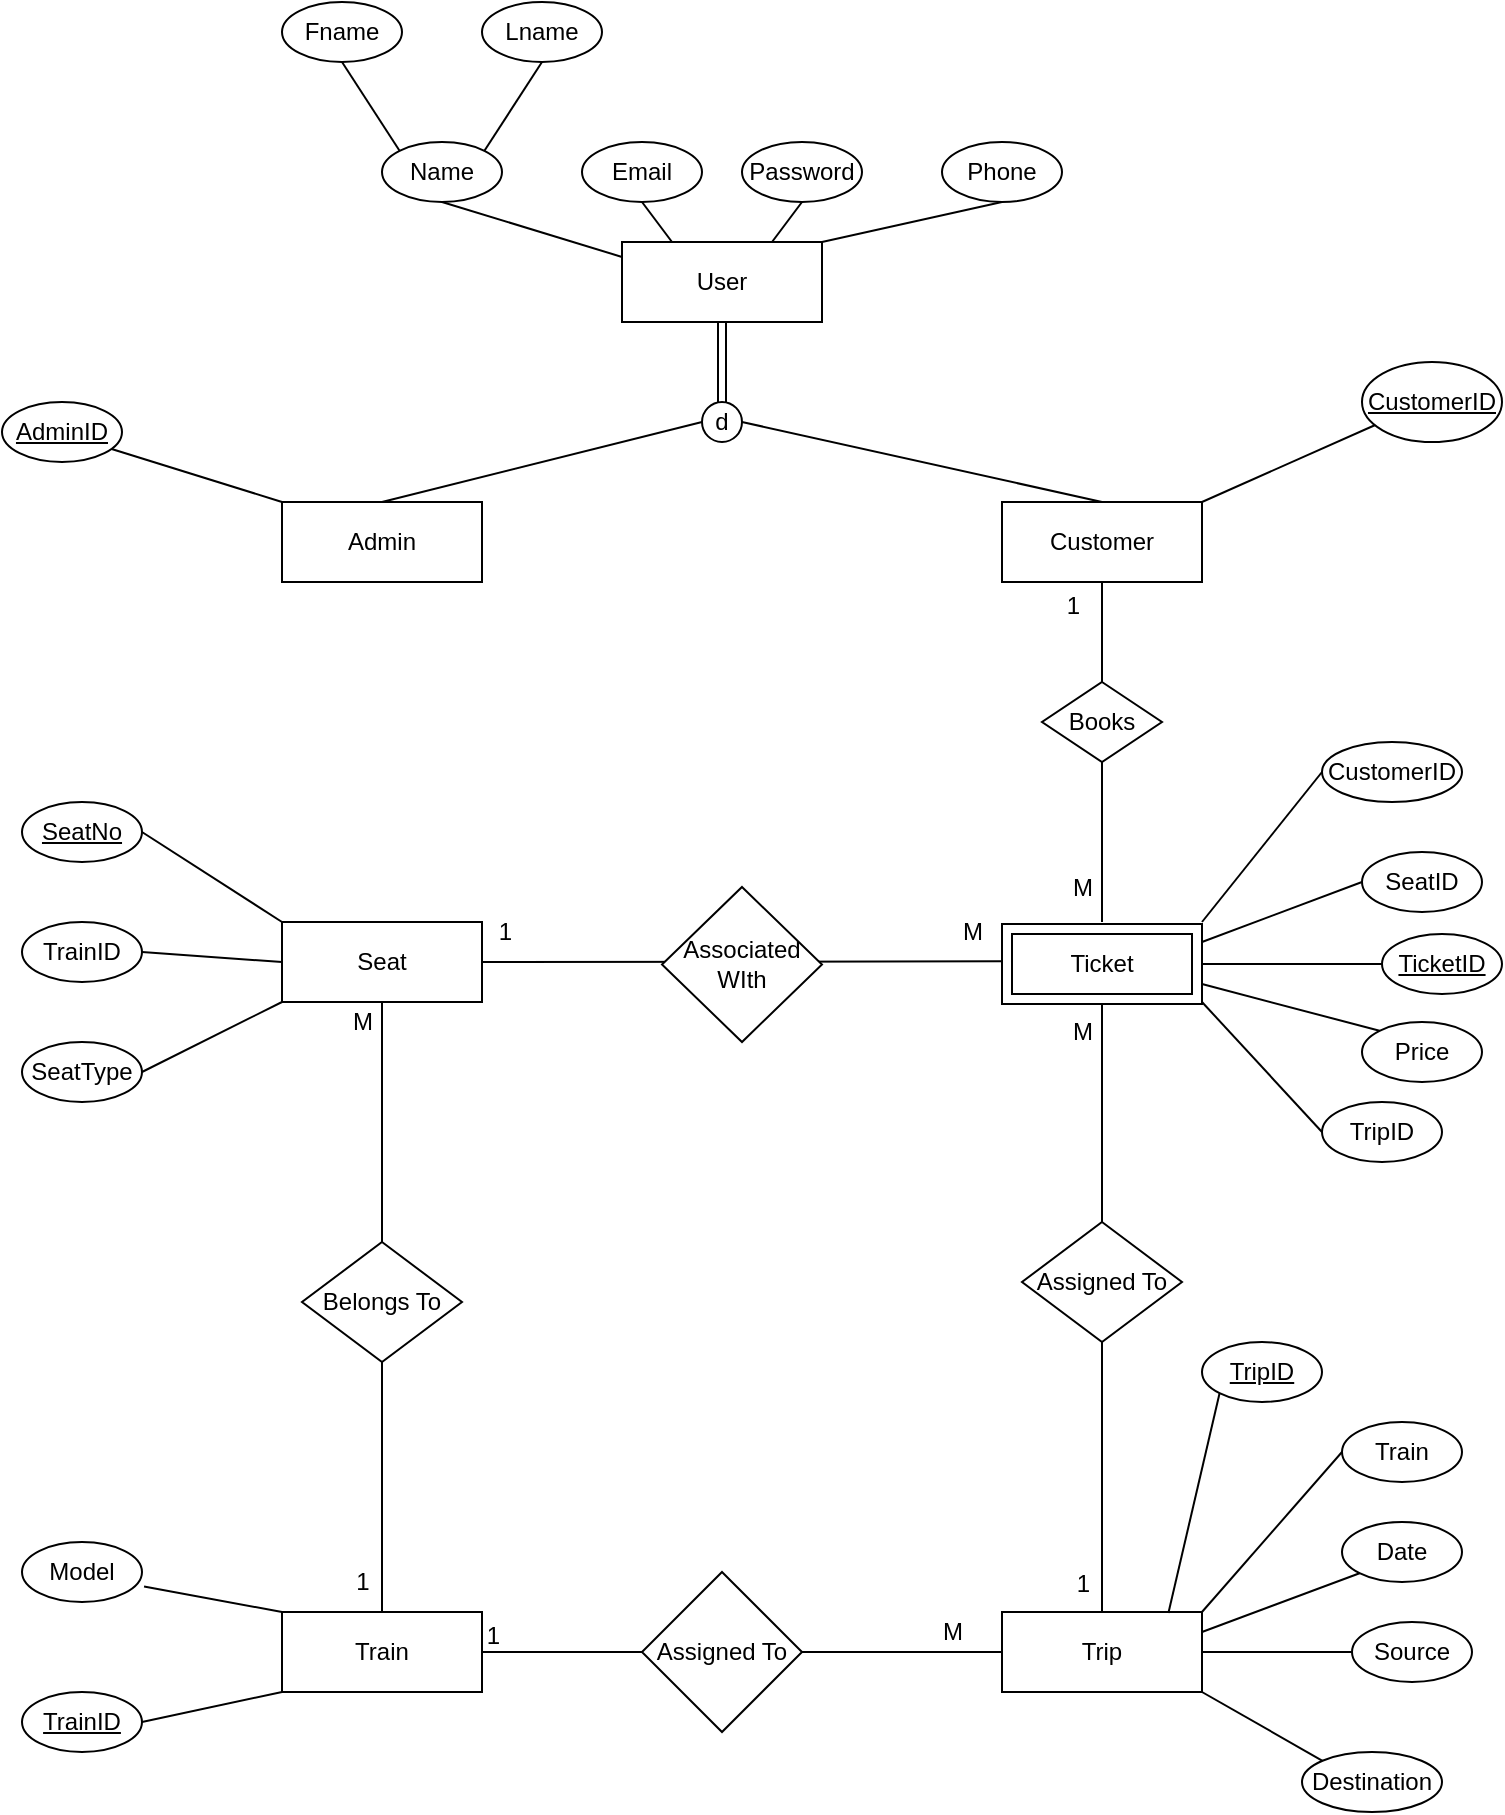 <mxfile version="21.3.2" type="device">
  <diagram id="R2lEEEUBdFMjLlhIrx00" name="Page-1">
    <mxGraphModel dx="1499" dy="679" grid="1" gridSize="10" guides="1" tooltips="1" connect="1" arrows="1" fold="1" page="1" pageScale="1" pageWidth="850" pageHeight="1100" math="0" shadow="0" extFonts="Permanent Marker^https://fonts.googleapis.com/css?family=Permanent+Marker">
      <root>
        <mxCell id="0" />
        <mxCell id="1" parent="0" />
        <mxCell id="S_TLuqgDTXEEFybJ3QDy-1" value="User" style="whiteSpace=wrap;html=1;align=center;" parent="1" vertex="1">
          <mxGeometry x="470" y="230" width="100" height="40" as="geometry" />
        </mxCell>
        <mxCell id="S_TLuqgDTXEEFybJ3QDy-2" value="Admin" style="whiteSpace=wrap;html=1;align=center;" parent="1" vertex="1">
          <mxGeometry x="300" y="360" width="100" height="40" as="geometry" />
        </mxCell>
        <mxCell id="S_TLuqgDTXEEFybJ3QDy-4" value="Customer" style="whiteSpace=wrap;html=1;align=center;" parent="1" vertex="1">
          <mxGeometry x="660" y="360" width="100" height="40" as="geometry" />
        </mxCell>
        <mxCell id="S_TLuqgDTXEEFybJ3QDy-7" value="" style="shape=link;html=1;rounded=0;exitX=0.5;exitY=1;exitDx=0;exitDy=0;" parent="1" source="S_TLuqgDTXEEFybJ3QDy-1" edge="1">
          <mxGeometry relative="1" as="geometry">
            <mxPoint x="510" y="310" as="sourcePoint" />
            <mxPoint x="520" y="310" as="targetPoint" />
          </mxGeometry>
        </mxCell>
        <mxCell id="S_TLuqgDTXEEFybJ3QDy-8" value="" style="resizable=0;html=1;whiteSpace=wrap;align=right;verticalAlign=bottom;" parent="S_TLuqgDTXEEFybJ3QDy-7" connectable="0" vertex="1">
          <mxGeometry x="1" relative="1" as="geometry" />
        </mxCell>
        <mxCell id="1GjXLrG3ZuYTbCbOP0cH-1" value="d" style="ellipse;whiteSpace=wrap;html=1;" parent="1" vertex="1">
          <mxGeometry x="510" y="310" width="20" height="20" as="geometry" />
        </mxCell>
        <mxCell id="1GjXLrG3ZuYTbCbOP0cH-2" value="" style="endArrow=none;html=1;rounded=0;exitX=0.5;exitY=0;exitDx=0;exitDy=0;" parent="1" source="S_TLuqgDTXEEFybJ3QDy-2" edge="1">
          <mxGeometry width="50" height="50" relative="1" as="geometry">
            <mxPoint x="460" y="370" as="sourcePoint" />
            <mxPoint x="510" y="320" as="targetPoint" />
          </mxGeometry>
        </mxCell>
        <mxCell id="1GjXLrG3ZuYTbCbOP0cH-4" value="" style="endArrow=none;html=1;rounded=0;entryX=1;entryY=0.5;entryDx=0;entryDy=0;exitX=0.5;exitY=0;exitDx=0;exitDy=0;" parent="1" source="S_TLuqgDTXEEFybJ3QDy-4" target="1GjXLrG3ZuYTbCbOP0cH-1" edge="1">
          <mxGeometry width="50" height="50" relative="1" as="geometry">
            <mxPoint x="550" y="400" as="sourcePoint" />
            <mxPoint x="600" y="350" as="targetPoint" />
          </mxGeometry>
        </mxCell>
        <mxCell id="1GjXLrG3ZuYTbCbOP0cH-5" value="Name" style="ellipse;whiteSpace=wrap;html=1;" parent="1" vertex="1">
          <mxGeometry x="350" y="180" width="60" height="30" as="geometry" />
        </mxCell>
        <mxCell id="1GjXLrG3ZuYTbCbOP0cH-6" value="Email" style="ellipse;whiteSpace=wrap;html=1;" parent="1" vertex="1">
          <mxGeometry x="450" y="180" width="60" height="30" as="geometry" />
        </mxCell>
        <mxCell id="1GjXLrG3ZuYTbCbOP0cH-7" value="Password" style="ellipse;whiteSpace=wrap;html=1;" parent="1" vertex="1">
          <mxGeometry x="530" y="180" width="60" height="30" as="geometry" />
        </mxCell>
        <mxCell id="1GjXLrG3ZuYTbCbOP0cH-8" value="Fname" style="ellipse;whiteSpace=wrap;html=1;" parent="1" vertex="1">
          <mxGeometry x="300" y="110" width="60" height="30" as="geometry" />
        </mxCell>
        <mxCell id="1GjXLrG3ZuYTbCbOP0cH-10" value="" style="endArrow=none;html=1;rounded=0;entryX=0.5;entryY=1;entryDx=0;entryDy=0;exitX=0;exitY=0;exitDx=0;exitDy=0;" parent="1" source="1GjXLrG3ZuYTbCbOP0cH-5" target="1GjXLrG3ZuYTbCbOP0cH-8" edge="1">
          <mxGeometry width="50" height="50" relative="1" as="geometry">
            <mxPoint x="310" y="200" as="sourcePoint" />
            <mxPoint x="360" y="150" as="targetPoint" />
          </mxGeometry>
        </mxCell>
        <mxCell id="1GjXLrG3ZuYTbCbOP0cH-11" value="Lname" style="ellipse;whiteSpace=wrap;html=1;" parent="1" vertex="1">
          <mxGeometry x="400" y="110" width="60" height="30" as="geometry" />
        </mxCell>
        <mxCell id="1GjXLrG3ZuYTbCbOP0cH-12" value="" style="endArrow=none;html=1;rounded=0;entryX=0.5;entryY=1;entryDx=0;entryDy=0;exitX=1;exitY=0;exitDx=0;exitDy=0;" parent="1" source="1GjXLrG3ZuYTbCbOP0cH-5" target="1GjXLrG3ZuYTbCbOP0cH-11" edge="1">
          <mxGeometry width="50" height="50" relative="1" as="geometry">
            <mxPoint x="494" y="184" as="sourcePoint" />
            <mxPoint x="495" y="150" as="targetPoint" />
          </mxGeometry>
        </mxCell>
        <mxCell id="1GjXLrG3ZuYTbCbOP0cH-13" value="" style="endArrow=none;html=1;rounded=0;entryX=0.5;entryY=1;entryDx=0;entryDy=0;exitX=0.004;exitY=0.19;exitDx=0;exitDy=0;exitPerimeter=0;" parent="1" source="S_TLuqgDTXEEFybJ3QDy-1" target="1GjXLrG3ZuYTbCbOP0cH-5" edge="1">
          <mxGeometry width="50" height="50" relative="1" as="geometry">
            <mxPoint x="380" y="290" as="sourcePoint" />
            <mxPoint x="430" y="240" as="targetPoint" />
          </mxGeometry>
        </mxCell>
        <mxCell id="1GjXLrG3ZuYTbCbOP0cH-14" value="" style="endArrow=none;html=1;rounded=0;entryX=0.5;entryY=1;entryDx=0;entryDy=0;exitX=0.25;exitY=0;exitDx=0;exitDy=0;" parent="1" source="S_TLuqgDTXEEFybJ3QDy-1" target="1GjXLrG3ZuYTbCbOP0cH-6" edge="1">
          <mxGeometry width="50" height="50" relative="1" as="geometry">
            <mxPoint x="510" y="260" as="sourcePoint" />
            <mxPoint x="560" y="210" as="targetPoint" />
          </mxGeometry>
        </mxCell>
        <mxCell id="1GjXLrG3ZuYTbCbOP0cH-16" value="" style="endArrow=none;html=1;rounded=0;entryX=0.5;entryY=1;entryDx=0;entryDy=0;exitX=0.75;exitY=0;exitDx=0;exitDy=0;" parent="1" source="S_TLuqgDTXEEFybJ3QDy-1" target="1GjXLrG3ZuYTbCbOP0cH-7" edge="1">
          <mxGeometry width="50" height="50" relative="1" as="geometry">
            <mxPoint x="670" y="280" as="sourcePoint" />
            <mxPoint x="720" y="230" as="targetPoint" />
          </mxGeometry>
        </mxCell>
        <mxCell id="hJ7zthsnXFYYwpF40C21-1" value="Train" style="whiteSpace=wrap;html=1;align=center;" parent="1" vertex="1">
          <mxGeometry x="300" y="915" width="100" height="40" as="geometry" />
        </mxCell>
        <mxCell id="hJ7zthsnXFYYwpF40C21-2" value="Trip" style="whiteSpace=wrap;html=1;align=center;" parent="1" vertex="1">
          <mxGeometry x="660" y="915" width="100" height="40" as="geometry" />
        </mxCell>
        <mxCell id="hJ7zthsnXFYYwpF40C21-4" value="" style="endArrow=none;html=1;rounded=0;entryX=0.5;entryY=1;entryDx=0;entryDy=0;exitX=0.004;exitY=0.19;exitDx=0;exitDy=0;exitPerimeter=0;" parent="1" edge="1">
          <mxGeometry width="50" height="50" relative="1" as="geometry">
            <mxPoint x="300" y="360" as="sourcePoint" />
            <mxPoint x="210" y="332" as="targetPoint" />
          </mxGeometry>
        </mxCell>
        <mxCell id="hJ7zthsnXFYYwpF40C21-6" value="" style="endArrow=none;html=1;rounded=0;entryX=0.5;entryY=1;entryDx=0;entryDy=0;" parent="1" edge="1">
          <mxGeometry width="50" height="50" relative="1" as="geometry">
            <mxPoint x="850" y="320" as="sourcePoint" />
            <mxPoint x="760" y="360" as="targetPoint" />
          </mxGeometry>
        </mxCell>
        <mxCell id="hJ7zthsnXFYYwpF40C21-8" value="&lt;u&gt;AdminID&lt;/u&gt;" style="ellipse;whiteSpace=wrap;html=1;" parent="1" vertex="1">
          <mxGeometry x="160" y="310" width="60" height="30" as="geometry" />
        </mxCell>
        <mxCell id="hJ7zthsnXFYYwpF40C21-9" value="&lt;u&gt;CustomerID&lt;/u&gt;" style="ellipse;whiteSpace=wrap;html=1;" parent="1" vertex="1">
          <mxGeometry x="840" y="290" width="70" height="40" as="geometry" />
        </mxCell>
        <mxCell id="hJ7zthsnXFYYwpF40C21-11" value="" style="endArrow=none;html=1;rounded=0;exitX=0;exitY=0;exitDx=0;exitDy=0;entryX=1.017;entryY=0.742;entryDx=0;entryDy=0;entryPerimeter=0;" parent="1" source="hJ7zthsnXFYYwpF40C21-1" target="hJ7zthsnXFYYwpF40C21-13" edge="1">
          <mxGeometry width="50" height="50" relative="1" as="geometry">
            <mxPoint x="310" y="915" as="sourcePoint" />
            <mxPoint x="260.48" y="895" as="targetPoint" />
            <Array as="points" />
          </mxGeometry>
        </mxCell>
        <mxCell id="hJ7zthsnXFYYwpF40C21-12" value="" style="endArrow=none;html=1;rounded=0;entryX=0;entryY=1;entryDx=0;entryDy=0;exitX=1;exitY=0.5;exitDx=0;exitDy=0;" parent="1" source="hJ7zthsnXFYYwpF40C21-14" target="hJ7zthsnXFYYwpF40C21-1" edge="1">
          <mxGeometry width="50" height="50" relative="1" as="geometry">
            <mxPoint x="260.48" y="965" as="sourcePoint" />
            <mxPoint x="300" y="955" as="targetPoint" />
          </mxGeometry>
        </mxCell>
        <mxCell id="hJ7zthsnXFYYwpF40C21-13" value="Model" style="ellipse;whiteSpace=wrap;html=1;" parent="1" vertex="1">
          <mxGeometry x="170" y="880" width="60" height="30" as="geometry" />
        </mxCell>
        <mxCell id="hJ7zthsnXFYYwpF40C21-14" value="&lt;u&gt;TrainID&lt;/u&gt;" style="ellipse;whiteSpace=wrap;html=1;" parent="1" vertex="1">
          <mxGeometry x="170" y="955" width="60" height="30" as="geometry" />
        </mxCell>
        <mxCell id="hJ7zthsnXFYYwpF40C21-15" value="Seat" style="whiteSpace=wrap;html=1;align=center;" parent="1" vertex="1">
          <mxGeometry x="300" y="570" width="100" height="40" as="geometry" />
        </mxCell>
        <mxCell id="hJ7zthsnXFYYwpF40C21-18" value="CustomerID" style="ellipse;whiteSpace=wrap;html=1;" parent="1" vertex="1">
          <mxGeometry x="820" y="480" width="70" height="30" as="geometry" />
        </mxCell>
        <mxCell id="hJ7zthsnXFYYwpF40C21-19" value="SeatID" style="ellipse;whiteSpace=wrap;html=1;" parent="1" vertex="1">
          <mxGeometry x="840" y="535" width="60" height="30" as="geometry" />
        </mxCell>
        <mxCell id="hJ7zthsnXFYYwpF40C21-20" value="TripID" style="ellipse;whiteSpace=wrap;html=1;" parent="1" vertex="1">
          <mxGeometry x="820" y="660" width="60" height="30" as="geometry" />
        </mxCell>
        <mxCell id="hJ7zthsnXFYYwpF40C21-22" value="" style="endArrow=none;html=1;rounded=0;entryX=1;entryY=0;entryDx=0;entryDy=0;exitX=0;exitY=0.5;exitDx=0;exitDy=0;" parent="1" source="hJ7zthsnXFYYwpF40C21-18" edge="1">
          <mxGeometry width="50" height="50" relative="1" as="geometry">
            <mxPoint x="850" y="598" as="sourcePoint" />
            <mxPoint x="760.0" y="570" as="targetPoint" />
          </mxGeometry>
        </mxCell>
        <mxCell id="hJ7zthsnXFYYwpF40C21-24" value="&lt;u&gt;SeatNo&lt;/u&gt;" style="ellipse;whiteSpace=wrap;html=1;" parent="1" vertex="1">
          <mxGeometry x="170" y="510" width="60" height="30" as="geometry" />
        </mxCell>
        <mxCell id="hJ7zthsnXFYYwpF40C21-26" value="" style="endArrow=none;html=1;rounded=0;exitX=1;exitY=0.25;exitDx=0;exitDy=0;entryX=0;entryY=0.5;entryDx=0;entryDy=0;" parent="1" target="hJ7zthsnXFYYwpF40C21-19" edge="1">
          <mxGeometry width="50" height="50" relative="1" as="geometry">
            <mxPoint x="760.0" y="580" as="sourcePoint" />
            <mxPoint x="850" y="590" as="targetPoint" />
          </mxGeometry>
        </mxCell>
        <mxCell id="hJ7zthsnXFYYwpF40C21-27" value="" style="endArrow=none;html=1;rounded=0;exitX=0;exitY=0.5;exitDx=0;exitDy=0;entryX=1;entryY=1;entryDx=0;entryDy=0;" parent="1" source="hJ7zthsnXFYYwpF40C21-20" edge="1">
          <mxGeometry width="50" height="50" relative="1" as="geometry">
            <mxPoint x="820" y="670" as="sourcePoint" />
            <mxPoint x="760.0" y="610" as="targetPoint" />
          </mxGeometry>
        </mxCell>
        <mxCell id="hJ7zthsnXFYYwpF40C21-28" value="TrainID" style="ellipse;whiteSpace=wrap;html=1;" parent="1" vertex="1">
          <mxGeometry x="170" y="570" width="60" height="30" as="geometry" />
        </mxCell>
        <mxCell id="hJ7zthsnXFYYwpF40C21-29" value=" SeatType" style="ellipse;whiteSpace=wrap;html=1;" parent="1" vertex="1">
          <mxGeometry x="170" y="630" width="60" height="30" as="geometry" />
        </mxCell>
        <mxCell id="hJ7zthsnXFYYwpF40C21-30" value="" style="endArrow=none;html=1;rounded=0;exitX=0;exitY=0;exitDx=0;exitDy=0;entryX=1;entryY=0.5;entryDx=0;entryDy=0;" parent="1" source="hJ7zthsnXFYYwpF40C21-15" target="hJ7zthsnXFYYwpF40C21-24" edge="1">
          <mxGeometry width="50" height="50" relative="1" as="geometry">
            <mxPoint x="310" y="480" as="sourcePoint" />
            <mxPoint x="260" y="440" as="targetPoint" />
          </mxGeometry>
        </mxCell>
        <mxCell id="hJ7zthsnXFYYwpF40C21-32" value="" style="endArrow=none;html=1;rounded=0;exitX=0;exitY=0.5;exitDx=0;exitDy=0;entryX=1;entryY=0.5;entryDx=0;entryDy=0;" parent="1" source="hJ7zthsnXFYYwpF40C21-15" target="hJ7zthsnXFYYwpF40C21-28" edge="1">
          <mxGeometry width="50" height="50" relative="1" as="geometry">
            <mxPoint x="310" y="500" as="sourcePoint" />
            <mxPoint x="259" y="500" as="targetPoint" />
          </mxGeometry>
        </mxCell>
        <mxCell id="hJ7zthsnXFYYwpF40C21-33" value="" style="endArrow=none;html=1;rounded=0;exitX=0;exitY=1;exitDx=0;exitDy=0;entryX=1;entryY=0.5;entryDx=0;entryDy=0;" parent="1" source="hJ7zthsnXFYYwpF40C21-15" target="hJ7zthsnXFYYwpF40C21-29" edge="1">
          <mxGeometry width="50" height="50" relative="1" as="geometry">
            <mxPoint x="320" y="510" as="sourcePoint" />
            <mxPoint x="269" y="510" as="targetPoint" />
          </mxGeometry>
        </mxCell>
        <mxCell id="hJ7zthsnXFYYwpF40C21-35" value="Phone" style="ellipse;whiteSpace=wrap;html=1;" parent="1" vertex="1">
          <mxGeometry x="630" y="180" width="60" height="30" as="geometry" />
        </mxCell>
        <mxCell id="hJ7zthsnXFYYwpF40C21-36" value="" style="endArrow=none;html=1;rounded=0;entryX=0.5;entryY=1;entryDx=0;entryDy=0;exitX=1;exitY=0;exitDx=0;exitDy=0;" parent="1" source="S_TLuqgDTXEEFybJ3QDy-1" target="hJ7zthsnXFYYwpF40C21-35" edge="1">
          <mxGeometry width="50" height="50" relative="1" as="geometry">
            <mxPoint x="555" y="240" as="sourcePoint" />
            <mxPoint x="570" y="220" as="targetPoint" />
          </mxGeometry>
        </mxCell>
        <mxCell id="hJ7zthsnXFYYwpF40C21-38" value="&lt;u&gt;TripID&lt;/u&gt;" style="ellipse;whiteSpace=wrap;html=1;" parent="1" vertex="1">
          <mxGeometry x="760" y="780" width="60" height="30" as="geometry" />
        </mxCell>
        <mxCell id="hJ7zthsnXFYYwpF40C21-39" value="Train" style="ellipse;whiteSpace=wrap;html=1;" parent="1" vertex="1">
          <mxGeometry x="830" y="820" width="60" height="30" as="geometry" />
        </mxCell>
        <mxCell id="hJ7zthsnXFYYwpF40C21-40" value="Date" style="ellipse;whiteSpace=wrap;html=1;" parent="1" vertex="1">
          <mxGeometry x="830" y="870" width="60" height="30" as="geometry" />
        </mxCell>
        <mxCell id="hJ7zthsnXFYYwpF40C21-41" value="Source" style="ellipse;whiteSpace=wrap;html=1;" parent="1" vertex="1">
          <mxGeometry x="835" y="920" width="60" height="30" as="geometry" />
        </mxCell>
        <mxCell id="hJ7zthsnXFYYwpF40C21-42" value="Destination" style="ellipse;whiteSpace=wrap;html=1;" parent="1" vertex="1">
          <mxGeometry x="810" y="985" width="70" height="30" as="geometry" />
        </mxCell>
        <mxCell id="hJ7zthsnXFYYwpF40C21-45" value="" style="endArrow=none;html=1;rounded=0;entryX=0;entryY=1;entryDx=0;entryDy=0;exitX=0.932;exitY=0.013;exitDx=0;exitDy=0;exitPerimeter=0;" parent="1" target="hJ7zthsnXFYYwpF40C21-38" edge="1">
          <mxGeometry width="50" height="50" relative="1" as="geometry">
            <mxPoint x="743.2" y="915.52" as="sourcePoint" />
            <mxPoint x="700" y="870" as="targetPoint" />
          </mxGeometry>
        </mxCell>
        <mxCell id="hJ7zthsnXFYYwpF40C21-47" value="" style="endArrow=none;html=1;rounded=0;entryX=0;entryY=0.5;entryDx=0;entryDy=0;exitX=1;exitY=0;exitDx=0;exitDy=0;" parent="1" source="hJ7zthsnXFYYwpF40C21-2" target="hJ7zthsnXFYYwpF40C21-39" edge="1">
          <mxGeometry width="50" height="50" relative="1" as="geometry">
            <mxPoint x="759.4" y="918.44" as="sourcePoint" />
            <mxPoint x="810" y="820" as="targetPoint" />
          </mxGeometry>
        </mxCell>
        <mxCell id="hJ7zthsnXFYYwpF40C21-48" value="" style="endArrow=none;html=1;rounded=0;entryX=0;entryY=1;entryDx=0;entryDy=0;exitX=1;exitY=0.25;exitDx=0;exitDy=0;" parent="1" source="hJ7zthsnXFYYwpF40C21-2" target="hJ7zthsnXFYYwpF40C21-40" edge="1">
          <mxGeometry width="50" height="50" relative="1" as="geometry">
            <mxPoint x="759.7" y="931.52" as="sourcePoint" />
            <mxPoint x="820" y="830" as="targetPoint" />
          </mxGeometry>
        </mxCell>
        <mxCell id="hJ7zthsnXFYYwpF40C21-49" value="" style="endArrow=none;html=1;rounded=0;entryX=0;entryY=0.5;entryDx=0;entryDy=0;exitX=1;exitY=0.5;exitDx=0;exitDy=0;" parent="1" source="hJ7zthsnXFYYwpF40C21-2" target="hJ7zthsnXFYYwpF40C21-41" edge="1">
          <mxGeometry width="50" height="50" relative="1" as="geometry">
            <mxPoint x="760.1" y="942.44" as="sourcePoint" />
            <mxPoint x="830" y="840" as="targetPoint" />
          </mxGeometry>
        </mxCell>
        <mxCell id="hJ7zthsnXFYYwpF40C21-50" value="" style="endArrow=none;html=1;rounded=0;exitX=1;exitY=1;exitDx=0;exitDy=0;entryX=0;entryY=0;entryDx=0;entryDy=0;" parent="1" source="hJ7zthsnXFYYwpF40C21-2" target="hJ7zthsnXFYYwpF40C21-42" edge="1">
          <mxGeometry width="50" height="50" relative="1" as="geometry">
            <mxPoint x="760.5" y="948.6" as="sourcePoint" />
            <mxPoint x="830" y="970" as="targetPoint" />
          </mxGeometry>
        </mxCell>
        <mxCell id="hJ7zthsnXFYYwpF40C21-57" value="" style="endArrow=none;html=1;rounded=0;entryX=0.5;entryY=1;entryDx=0;entryDy=0;exitX=0.5;exitY=0;exitDx=0;exitDy=0;" parent="1" target="S_TLuqgDTXEEFybJ3QDy-4" edge="1">
          <mxGeometry relative="1" as="geometry">
            <mxPoint x="710.0" y="570" as="sourcePoint" />
            <mxPoint x="680" y="470" as="targetPoint" />
          </mxGeometry>
        </mxCell>
        <mxCell id="hJ7zthsnXFYYwpF40C21-58" value="1" style="resizable=0;html=1;whiteSpace=wrap;align=right;verticalAlign=bottom;" parent="hJ7zthsnXFYYwpF40C21-57" connectable="0" vertex="1">
          <mxGeometry x="1" relative="1" as="geometry">
            <mxPoint x="-10" y="20" as="offset" />
          </mxGeometry>
        </mxCell>
        <mxCell id="hJ7zthsnXFYYwpF40C21-59" value="M" style="text;html=1;align=center;verticalAlign=middle;resizable=0;points=[];autosize=1;strokeColor=none;fillColor=none;" parent="1" vertex="1">
          <mxGeometry x="685" y="538" width="30" height="30" as="geometry" />
        </mxCell>
        <mxCell id="hJ7zthsnXFYYwpF40C21-61" value="" style="endArrow=none;html=1;rounded=0;entryX=0.5;entryY=0;entryDx=0;entryDy=0;exitX=0.5;exitY=1;exitDx=0;exitDy=0;" parent="1" target="hJ7zthsnXFYYwpF40C21-2" edge="1">
          <mxGeometry relative="1" as="geometry">
            <mxPoint x="710.0" y="610" as="sourcePoint" />
            <mxPoint x="650" y="700" as="targetPoint" />
            <Array as="points">
              <mxPoint x="710" y="680" />
            </Array>
          </mxGeometry>
        </mxCell>
        <mxCell id="hJ7zthsnXFYYwpF40C21-62" value="1" style="resizable=0;html=1;whiteSpace=wrap;align=right;verticalAlign=bottom;" parent="hJ7zthsnXFYYwpF40C21-61" connectable="0" vertex="1">
          <mxGeometry x="1" relative="1" as="geometry">
            <mxPoint x="-5" y="-6" as="offset" />
          </mxGeometry>
        </mxCell>
        <mxCell id="hJ7zthsnXFYYwpF40C21-64" value="M" style="text;html=1;align=center;verticalAlign=middle;resizable=0;points=[];autosize=1;strokeColor=none;fillColor=none;" parent="1" vertex="1">
          <mxGeometry x="685" y="610" width="30" height="30" as="geometry" />
        </mxCell>
        <mxCell id="hJ7zthsnXFYYwpF40C21-73" value="M" style="text;html=1;align=center;verticalAlign=middle;resizable=0;points=[];autosize=1;strokeColor=none;fillColor=none;" parent="1" vertex="1">
          <mxGeometry x="620" y="910" width="30" height="30" as="geometry" />
        </mxCell>
        <mxCell id="hJ7zthsnXFYYwpF40C21-75" value="Assigned To" style="shape=rhombus;perimeter=rhombusPerimeter;whiteSpace=wrap;html=1;align=center;" parent="1" vertex="1">
          <mxGeometry x="670" y="720" width="80" height="60" as="geometry" />
        </mxCell>
        <mxCell id="hJ7zthsnXFYYwpF40C21-77" value="Books" style="shape=rhombus;perimeter=rhombusPerimeter;whiteSpace=wrap;html=1;align=center;" parent="1" vertex="1">
          <mxGeometry x="680" y="450" width="60" height="40" as="geometry" />
        </mxCell>
        <mxCell id="hJ7zthsnXFYYwpF40C21-80" value="" style="endArrow=none;html=1;rounded=0;entryX=1;entryY=0.5;entryDx=0;entryDy=0;exitX=0;exitY=0.5;exitDx=0;exitDy=0;" parent="1" source="hJ7zthsnXFYYwpF40C21-2" target="hJ7zthsnXFYYwpF40C21-1" edge="1">
          <mxGeometry relative="1" as="geometry">
            <mxPoint x="520" y="900" as="sourcePoint" />
            <mxPoint x="680" y="900" as="targetPoint" />
          </mxGeometry>
        </mxCell>
        <mxCell id="hJ7zthsnXFYYwpF40C21-81" value="1" style="resizable=0;html=1;whiteSpace=wrap;align=right;verticalAlign=bottom;" parent="hJ7zthsnXFYYwpF40C21-80" connectable="0" vertex="1">
          <mxGeometry x="1" relative="1" as="geometry">
            <mxPoint x="10" as="offset" />
          </mxGeometry>
        </mxCell>
        <mxCell id="hJ7zthsnXFYYwpF40C21-83" value="" style="endArrow=none;html=1;rounded=0;entryX=1;entryY=0.5;entryDx=0;entryDy=0;exitX=0;exitY=0.5;exitDx=0;exitDy=0;" parent="1" target="hJ7zthsnXFYYwpF40C21-15" edge="1">
          <mxGeometry relative="1" as="geometry">
            <mxPoint x="660" y="589.67" as="sourcePoint" />
            <mxPoint x="410" y="589.67" as="targetPoint" />
          </mxGeometry>
        </mxCell>
        <mxCell id="hJ7zthsnXFYYwpF40C21-84" value="1" style="resizable=0;html=1;whiteSpace=wrap;align=right;verticalAlign=bottom;" parent="hJ7zthsnXFYYwpF40C21-83" connectable="0" vertex="1">
          <mxGeometry x="1" relative="1" as="geometry">
            <mxPoint x="16" y="-6" as="offset" />
          </mxGeometry>
        </mxCell>
        <mxCell id="_chPjPEqTz5BwBeuGJpS-2" value="Assigned To" style="rhombus;whiteSpace=wrap;html=1;" parent="1" vertex="1">
          <mxGeometry x="480" y="895" width="80" height="80" as="geometry" />
        </mxCell>
        <mxCell id="_chPjPEqTz5BwBeuGJpS-3" value="" style="endArrow=none;html=1;rounded=0;exitX=0.5;exitY=0;exitDx=0;exitDy=0;entryX=0.5;entryY=1;entryDx=0;entryDy=0;" parent="1" source="hJ7zthsnXFYYwpF40C21-1" target="hJ7zthsnXFYYwpF40C21-15" edge="1">
          <mxGeometry width="50" height="50" relative="1" as="geometry">
            <mxPoint x="430" y="860" as="sourcePoint" />
            <mxPoint x="480" y="810" as="targetPoint" />
          </mxGeometry>
        </mxCell>
        <mxCell id="_chPjPEqTz5BwBeuGJpS-4" value="Associated WIth" style="rhombus;whiteSpace=wrap;html=1;" parent="1" vertex="1">
          <mxGeometry x="490" y="552.5" width="80" height="77.5" as="geometry" />
        </mxCell>
        <mxCell id="_chPjPEqTz5BwBeuGJpS-5" value="Belongs To" style="rhombus;whiteSpace=wrap;html=1;" parent="1" vertex="1">
          <mxGeometry x="310" y="730" width="80" height="60" as="geometry" />
        </mxCell>
        <mxCell id="_chPjPEqTz5BwBeuGJpS-6" value="M" style="text;html=1;align=center;verticalAlign=middle;resizable=0;points=[];autosize=1;strokeColor=none;fillColor=none;" parent="1" vertex="1">
          <mxGeometry x="630" y="560" width="30" height="30" as="geometry" />
        </mxCell>
        <mxCell id="_chPjPEqTz5BwBeuGJpS-7" value="M" style="text;html=1;align=center;verticalAlign=middle;resizable=0;points=[];autosize=1;strokeColor=none;fillColor=none;" parent="1" vertex="1">
          <mxGeometry x="325" y="605" width="30" height="30" as="geometry" />
        </mxCell>
        <mxCell id="_chPjPEqTz5BwBeuGJpS-8" value="1" style="text;html=1;align=center;verticalAlign=middle;resizable=0;points=[];autosize=1;strokeColor=none;fillColor=none;" parent="1" vertex="1">
          <mxGeometry x="325" y="885" width="30" height="30" as="geometry" />
        </mxCell>
        <mxCell id="FwTkxasQPOxATthd6m0I-2" value="&lt;u&gt;TicketID&lt;/u&gt;" style="ellipse;whiteSpace=wrap;html=1;" parent="1" vertex="1">
          <mxGeometry x="850" y="576" width="60" height="30" as="geometry" />
        </mxCell>
        <mxCell id="FwTkxasQPOxATthd6m0I-3" value="" style="endArrow=none;html=1;rounded=0;exitX=1;exitY=0.5;exitDx=0;exitDy=0;entryX=0;entryY=0.5;entryDx=0;entryDy=0;" parent="1" source="FwTkxasQPOxATthd6m0I-6" target="FwTkxasQPOxATthd6m0I-2" edge="1">
          <mxGeometry width="50" height="50" relative="1" as="geometry">
            <mxPoint x="760.0" y="600" as="sourcePoint" />
            <mxPoint x="850" y="635" as="targetPoint" />
          </mxGeometry>
        </mxCell>
        <mxCell id="FwTkxasQPOxATthd6m0I-6" value="Ticket" style="shape=ext;margin=3;double=1;whiteSpace=wrap;html=1;align=center;" parent="1" vertex="1">
          <mxGeometry x="660" y="571" width="100" height="40" as="geometry" />
        </mxCell>
        <mxCell id="FwTkxasQPOxATthd6m0I-8" value="Price" style="ellipse;whiteSpace=wrap;html=1;" parent="1" vertex="1">
          <mxGeometry x="840" y="620" width="60" height="30" as="geometry" />
        </mxCell>
        <mxCell id="FwTkxasQPOxATthd6m0I-10" value="" style="endArrow=none;html=1;rounded=0;exitX=1;exitY=0.75;exitDx=0;exitDy=0;entryX=0;entryY=0;entryDx=0;entryDy=0;" parent="1" source="FwTkxasQPOxATthd6m0I-6" target="FwTkxasQPOxATthd6m0I-8" edge="1">
          <mxGeometry width="50" height="50" relative="1" as="geometry">
            <mxPoint x="760" y="630" as="sourcePoint" />
            <mxPoint x="850" y="630" as="targetPoint" />
          </mxGeometry>
        </mxCell>
      </root>
    </mxGraphModel>
  </diagram>
</mxfile>
